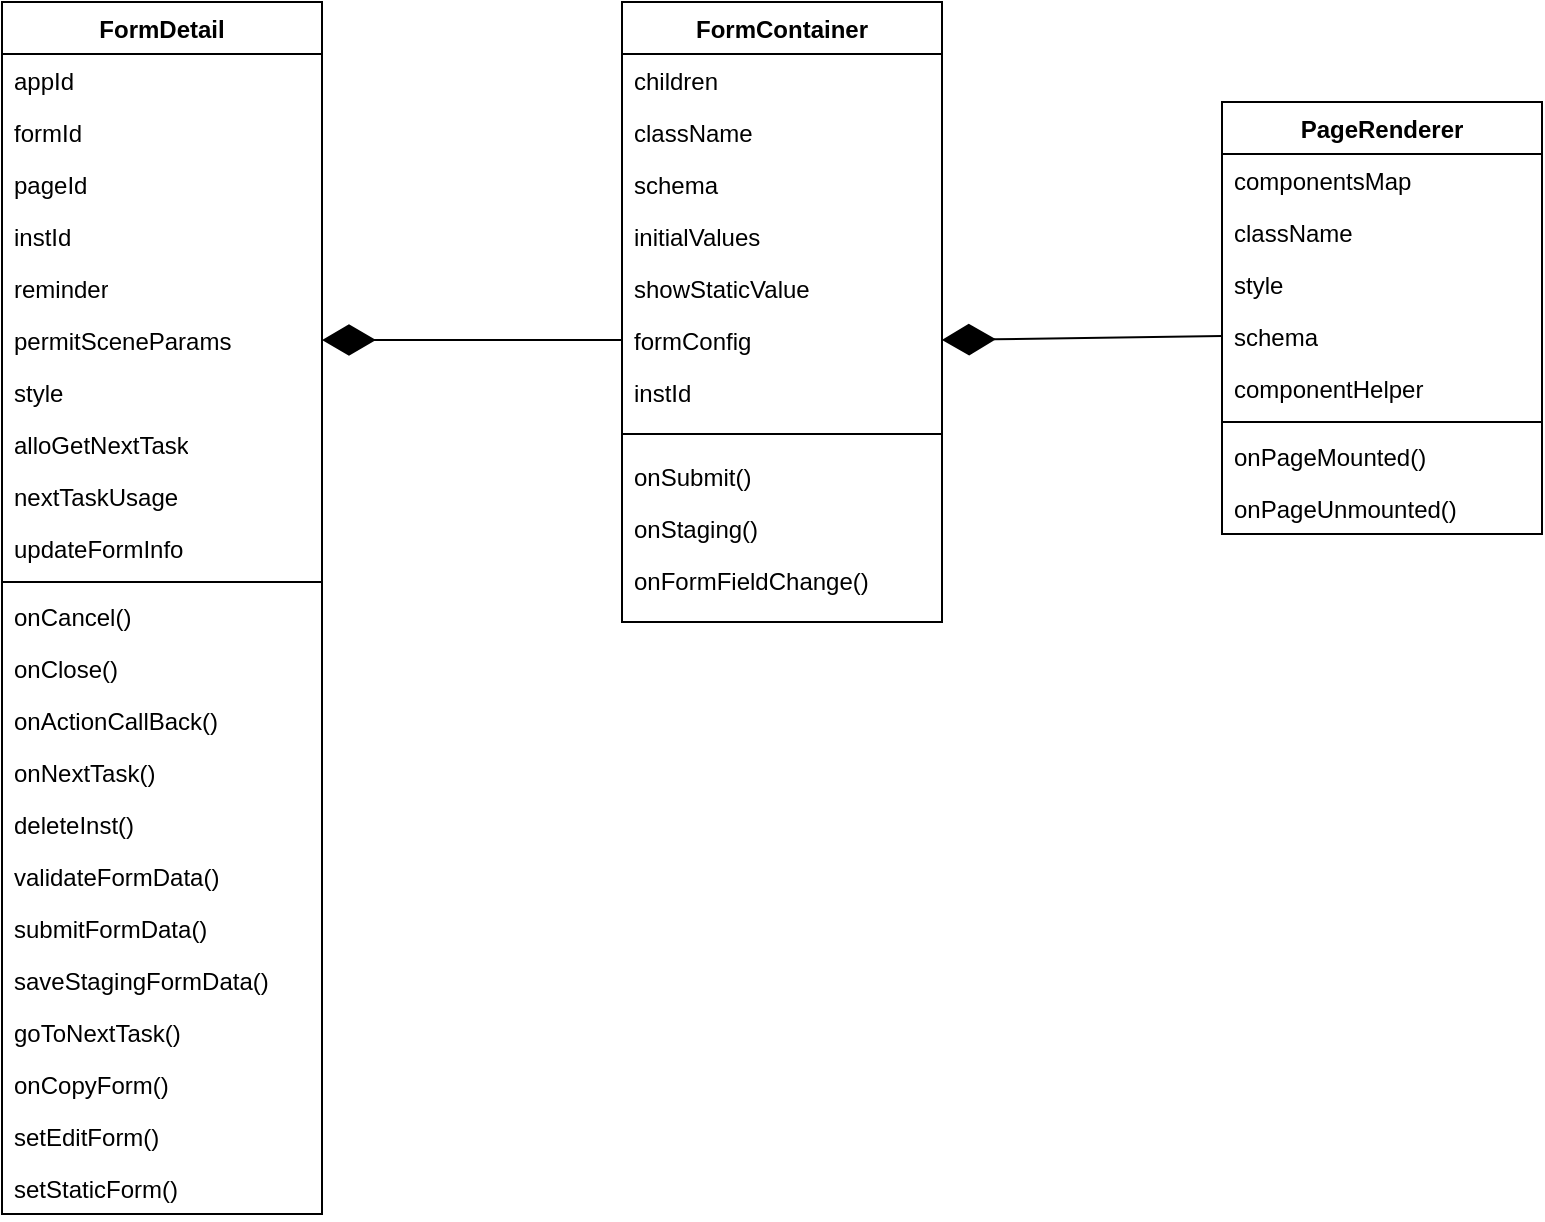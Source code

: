 <mxfile version="24.7.4">
  <diagram id="C5RBs43oDa-KdzZeNtuy" name="Page-1">
    <mxGraphModel dx="792" dy="1097" grid="1" gridSize="10" guides="1" tooltips="1" connect="1" arrows="1" fold="1" page="1" pageScale="1" pageWidth="827" pageHeight="1169" math="0" shadow="0">
      <root>
        <mxCell id="WIyWlLk6GJQsqaUBKTNV-0" />
        <mxCell id="WIyWlLk6GJQsqaUBKTNV-1" parent="WIyWlLk6GJQsqaUBKTNV-0" />
        <mxCell id="zkfFHV4jXpPFQw0GAbJ--0" value="FormContainer" style="swimlane;fontStyle=1;align=center;verticalAlign=top;childLayout=stackLayout;horizontal=1;startSize=26;horizontalStack=0;resizeParent=1;resizeLast=0;collapsible=1;marginBottom=0;rounded=0;shadow=0;strokeWidth=1;" parent="WIyWlLk6GJQsqaUBKTNV-1" vertex="1">
          <mxGeometry x="390" y="280" width="160" height="310" as="geometry">
            <mxRectangle x="230" y="140" width="160" height="26" as="alternateBounds" />
          </mxGeometry>
        </mxCell>
        <mxCell id="zkfFHV4jXpPFQw0GAbJ--1" value="children" style="text;align=left;verticalAlign=top;spacingLeft=4;spacingRight=4;overflow=hidden;rotatable=0;points=[[0,0.5],[1,0.5]];portConstraint=eastwest;" parent="zkfFHV4jXpPFQw0GAbJ--0" vertex="1">
          <mxGeometry y="26" width="160" height="26" as="geometry" />
        </mxCell>
        <mxCell id="zkfFHV4jXpPFQw0GAbJ--2" value="className" style="text;align=left;verticalAlign=top;spacingLeft=4;spacingRight=4;overflow=hidden;rotatable=0;points=[[0,0.5],[1,0.5]];portConstraint=eastwest;rounded=0;shadow=0;html=0;" parent="zkfFHV4jXpPFQw0GAbJ--0" vertex="1">
          <mxGeometry y="52" width="160" height="26" as="geometry" />
        </mxCell>
        <mxCell id="zkfFHV4jXpPFQw0GAbJ--3" value="schema" style="text;align=left;verticalAlign=top;spacingLeft=4;spacingRight=4;overflow=hidden;rotatable=0;points=[[0,0.5],[1,0.5]];portConstraint=eastwest;rounded=0;shadow=0;html=0;" parent="zkfFHV4jXpPFQw0GAbJ--0" vertex="1">
          <mxGeometry y="78" width="160" height="26" as="geometry" />
        </mxCell>
        <mxCell id="kossQubZiw6xFlvg4z9y-2" value="initialValues" style="text;align=left;verticalAlign=top;spacingLeft=4;spacingRight=4;overflow=hidden;rotatable=0;points=[[0,0.5],[1,0.5]];portConstraint=eastwest;rounded=0;shadow=0;html=0;" parent="zkfFHV4jXpPFQw0GAbJ--0" vertex="1">
          <mxGeometry y="104" width="160" height="26" as="geometry" />
        </mxCell>
        <mxCell id="kossQubZiw6xFlvg4z9y-3" value="showStaticValue" style="text;align=left;verticalAlign=top;spacingLeft=4;spacingRight=4;overflow=hidden;rotatable=0;points=[[0,0.5],[1,0.5]];portConstraint=eastwest;rounded=0;shadow=0;html=0;" parent="zkfFHV4jXpPFQw0GAbJ--0" vertex="1">
          <mxGeometry y="130" width="160" height="26" as="geometry" />
        </mxCell>
        <mxCell id="kossQubZiw6xFlvg4z9y-4" value="formConfig" style="text;align=left;verticalAlign=top;spacingLeft=4;spacingRight=4;overflow=hidden;rotatable=0;points=[[0,0.5],[1,0.5]];portConstraint=eastwest;rounded=0;shadow=0;html=0;" parent="zkfFHV4jXpPFQw0GAbJ--0" vertex="1">
          <mxGeometry y="156" width="160" height="26" as="geometry" />
        </mxCell>
        <mxCell id="kossQubZiw6xFlvg4z9y-5" value="instId" style="text;align=left;verticalAlign=top;spacingLeft=4;spacingRight=4;overflow=hidden;rotatable=0;points=[[0,0.5],[1,0.5]];portConstraint=eastwest;rounded=0;shadow=0;html=0;" parent="zkfFHV4jXpPFQw0GAbJ--0" vertex="1">
          <mxGeometry y="182" width="160" height="26" as="geometry" />
        </mxCell>
        <mxCell id="zkfFHV4jXpPFQw0GAbJ--4" value="" style="line;html=1;strokeWidth=1;align=left;verticalAlign=middle;spacingTop=-1;spacingLeft=3;spacingRight=3;rotatable=0;labelPosition=right;points=[];portConstraint=eastwest;" parent="zkfFHV4jXpPFQw0GAbJ--0" vertex="1">
          <mxGeometry y="208" width="160" height="16" as="geometry" />
        </mxCell>
        <mxCell id="kossQubZiw6xFlvg4z9y-0" value="onSubmit()" style="text;align=left;verticalAlign=top;spacingLeft=4;spacingRight=4;overflow=hidden;rotatable=0;points=[[0,0.5],[1,0.5]];portConstraint=eastwest;rounded=0;shadow=0;html=0;" parent="zkfFHV4jXpPFQw0GAbJ--0" vertex="1">
          <mxGeometry y="224" width="160" height="26" as="geometry" />
        </mxCell>
        <mxCell id="kossQubZiw6xFlvg4z9y-1" value="onStaging()" style="text;align=left;verticalAlign=top;spacingLeft=4;spacingRight=4;overflow=hidden;rotatable=0;points=[[0,0.5],[1,0.5]];portConstraint=eastwest;rounded=0;shadow=0;html=0;" parent="zkfFHV4jXpPFQw0GAbJ--0" vertex="1">
          <mxGeometry y="250" width="160" height="26" as="geometry" />
        </mxCell>
        <mxCell id="kossQubZiw6xFlvg4z9y-6" value="onFormFieldChange()" style="text;align=left;verticalAlign=top;spacingLeft=4;spacingRight=4;overflow=hidden;rotatable=0;points=[[0,0.5],[1,0.5]];portConstraint=eastwest;rounded=0;shadow=0;html=0;" parent="zkfFHV4jXpPFQw0GAbJ--0" vertex="1">
          <mxGeometry y="276" width="160" height="26" as="geometry" />
        </mxCell>
        <mxCell id="kossQubZiw6xFlvg4z9y-7" value="PageRenderer" style="swimlane;fontStyle=1;align=center;verticalAlign=top;childLayout=stackLayout;horizontal=1;startSize=26;horizontalStack=0;resizeParent=1;resizeParentMax=0;resizeLast=0;collapsible=1;marginBottom=0;whiteSpace=wrap;html=1;" parent="WIyWlLk6GJQsqaUBKTNV-1" vertex="1">
          <mxGeometry x="690" y="330" width="160" height="216" as="geometry" />
        </mxCell>
        <mxCell id="kossQubZiw6xFlvg4z9y-8" value="componentsMap" style="text;strokeColor=none;fillColor=none;align=left;verticalAlign=top;spacingLeft=4;spacingRight=4;overflow=hidden;rotatable=0;points=[[0,0.5],[1,0.5]];portConstraint=eastwest;whiteSpace=wrap;html=1;" parent="kossQubZiw6xFlvg4z9y-7" vertex="1">
          <mxGeometry y="26" width="160" height="26" as="geometry" />
        </mxCell>
        <mxCell id="kossQubZiw6xFlvg4z9y-12" value="className" style="text;strokeColor=none;fillColor=none;align=left;verticalAlign=top;spacingLeft=4;spacingRight=4;overflow=hidden;rotatable=0;points=[[0,0.5],[1,0.5]];portConstraint=eastwest;whiteSpace=wrap;html=1;" parent="kossQubZiw6xFlvg4z9y-7" vertex="1">
          <mxGeometry y="52" width="160" height="26" as="geometry" />
        </mxCell>
        <mxCell id="kossQubZiw6xFlvg4z9y-11" value="style" style="text;strokeColor=none;fillColor=none;align=left;verticalAlign=top;spacingLeft=4;spacingRight=4;overflow=hidden;rotatable=0;points=[[0,0.5],[1,0.5]];portConstraint=eastwest;whiteSpace=wrap;html=1;" parent="kossQubZiw6xFlvg4z9y-7" vertex="1">
          <mxGeometry y="78" width="160" height="26" as="geometry" />
        </mxCell>
        <mxCell id="kossQubZiw6xFlvg4z9y-13" value="schema" style="text;strokeColor=none;fillColor=none;align=left;verticalAlign=top;spacingLeft=4;spacingRight=4;overflow=hidden;rotatable=0;points=[[0,0.5],[1,0.5]];portConstraint=eastwest;whiteSpace=wrap;html=1;" parent="kossQubZiw6xFlvg4z9y-7" vertex="1">
          <mxGeometry y="104" width="160" height="26" as="geometry" />
        </mxCell>
        <mxCell id="kossQubZiw6xFlvg4z9y-14" value="componentHelper" style="text;strokeColor=none;fillColor=none;align=left;verticalAlign=top;spacingLeft=4;spacingRight=4;overflow=hidden;rotatable=0;points=[[0,0.5],[1,0.5]];portConstraint=eastwest;whiteSpace=wrap;html=1;" parent="kossQubZiw6xFlvg4z9y-7" vertex="1">
          <mxGeometry y="130" width="160" height="26" as="geometry" />
        </mxCell>
        <mxCell id="kossQubZiw6xFlvg4z9y-9" value="" style="line;strokeWidth=1;fillColor=none;align=left;verticalAlign=middle;spacingTop=-1;spacingLeft=3;spacingRight=3;rotatable=0;labelPosition=right;points=[];portConstraint=eastwest;strokeColor=inherit;" parent="kossQubZiw6xFlvg4z9y-7" vertex="1">
          <mxGeometry y="156" width="160" height="8" as="geometry" />
        </mxCell>
        <mxCell id="kossQubZiw6xFlvg4z9y-10" value="onPageMounted()" style="text;strokeColor=none;fillColor=none;align=left;verticalAlign=top;spacingLeft=4;spacingRight=4;overflow=hidden;rotatable=0;points=[[0,0.5],[1,0.5]];portConstraint=eastwest;whiteSpace=wrap;html=1;" parent="kossQubZiw6xFlvg4z9y-7" vertex="1">
          <mxGeometry y="164" width="160" height="26" as="geometry" />
        </mxCell>
        <mxCell id="kossQubZiw6xFlvg4z9y-15" value="onPageUnmounted()" style="text;strokeColor=none;fillColor=none;align=left;verticalAlign=top;spacingLeft=4;spacingRight=4;overflow=hidden;rotatable=0;points=[[0,0.5],[1,0.5]];portConstraint=eastwest;whiteSpace=wrap;html=1;" parent="kossQubZiw6xFlvg4z9y-7" vertex="1">
          <mxGeometry y="190" width="160" height="26" as="geometry" />
        </mxCell>
        <mxCell id="kossQubZiw6xFlvg4z9y-16" value="" style="endArrow=diamondThin;endFill=1;endSize=24;html=1;rounded=0;entryX=1;entryY=0.5;entryDx=0;entryDy=0;exitX=0;exitY=0.5;exitDx=0;exitDy=0;" parent="WIyWlLk6GJQsqaUBKTNV-1" target="kossQubZiw6xFlvg4z9y-4" edge="1" source="kossQubZiw6xFlvg4z9y-13">
          <mxGeometry width="160" relative="1" as="geometry">
            <mxPoint x="659" y="423" as="sourcePoint" />
            <mxPoint x="720" y="630" as="targetPoint" />
          </mxGeometry>
        </mxCell>
        <mxCell id="kossQubZiw6xFlvg4z9y-17" value="FormDetail" style="swimlane;fontStyle=1;align=center;verticalAlign=top;childLayout=stackLayout;horizontal=1;startSize=26;horizontalStack=0;resizeParent=1;resizeParentMax=0;resizeLast=0;collapsible=1;marginBottom=0;whiteSpace=wrap;html=1;" parent="WIyWlLk6GJQsqaUBKTNV-1" vertex="1">
          <mxGeometry x="80" y="280" width="160" height="606" as="geometry" />
        </mxCell>
        <mxCell id="kossQubZiw6xFlvg4z9y-18" value="appId" style="text;strokeColor=none;fillColor=none;align=left;verticalAlign=top;spacingLeft=4;spacingRight=4;overflow=hidden;rotatable=0;points=[[0,0.5],[1,0.5]];portConstraint=eastwest;whiteSpace=wrap;html=1;" parent="kossQubZiw6xFlvg4z9y-17" vertex="1">
          <mxGeometry y="26" width="160" height="26" as="geometry" />
        </mxCell>
        <mxCell id="kossQubZiw6xFlvg4z9y-22" value="formId" style="text;strokeColor=none;fillColor=none;align=left;verticalAlign=top;spacingLeft=4;spacingRight=4;overflow=hidden;rotatable=0;points=[[0,0.5],[1,0.5]];portConstraint=eastwest;whiteSpace=wrap;html=1;" parent="kossQubZiw6xFlvg4z9y-17" vertex="1">
          <mxGeometry y="52" width="160" height="26" as="geometry" />
        </mxCell>
        <mxCell id="kossQubZiw6xFlvg4z9y-23" value="pageId" style="text;strokeColor=none;fillColor=none;align=left;verticalAlign=top;spacingLeft=4;spacingRight=4;overflow=hidden;rotatable=0;points=[[0,0.5],[1,0.5]];portConstraint=eastwest;whiteSpace=wrap;html=1;" parent="kossQubZiw6xFlvg4z9y-17" vertex="1">
          <mxGeometry y="78" width="160" height="26" as="geometry" />
        </mxCell>
        <mxCell id="kossQubZiw6xFlvg4z9y-24" value="instId" style="text;strokeColor=none;fillColor=none;align=left;verticalAlign=top;spacingLeft=4;spacingRight=4;overflow=hidden;rotatable=0;points=[[0,0.5],[1,0.5]];portConstraint=eastwest;whiteSpace=wrap;html=1;" parent="kossQubZiw6xFlvg4z9y-17" vertex="1">
          <mxGeometry y="104" width="160" height="26" as="geometry" />
        </mxCell>
        <mxCell id="kossQubZiw6xFlvg4z9y-25" value="reminder" style="text;strokeColor=none;fillColor=none;align=left;verticalAlign=top;spacingLeft=4;spacingRight=4;overflow=hidden;rotatable=0;points=[[0,0.5],[1,0.5]];portConstraint=eastwest;whiteSpace=wrap;html=1;" parent="kossQubZiw6xFlvg4z9y-17" vertex="1">
          <mxGeometry y="130" width="160" height="26" as="geometry" />
        </mxCell>
        <mxCell id="kossQubZiw6xFlvg4z9y-27" value="permitSceneParams" style="text;strokeColor=none;fillColor=none;align=left;verticalAlign=top;spacingLeft=4;spacingRight=4;overflow=hidden;rotatable=0;points=[[0,0.5],[1,0.5]];portConstraint=eastwest;whiteSpace=wrap;html=1;" parent="kossQubZiw6xFlvg4z9y-17" vertex="1">
          <mxGeometry y="156" width="160" height="26" as="geometry" />
        </mxCell>
        <mxCell id="kossQubZiw6xFlvg4z9y-28" value="style" style="text;strokeColor=none;fillColor=none;align=left;verticalAlign=top;spacingLeft=4;spacingRight=4;overflow=hidden;rotatable=0;points=[[0,0.5],[1,0.5]];portConstraint=eastwest;whiteSpace=wrap;html=1;" parent="kossQubZiw6xFlvg4z9y-17" vertex="1">
          <mxGeometry y="182" width="160" height="26" as="geometry" />
        </mxCell>
        <mxCell id="kossQubZiw6xFlvg4z9y-26" value="alloGetNextTask" style="text;strokeColor=none;fillColor=none;align=left;verticalAlign=top;spacingLeft=4;spacingRight=4;overflow=hidden;rotatable=0;points=[[0,0.5],[1,0.5]];portConstraint=eastwest;whiteSpace=wrap;html=1;" parent="kossQubZiw6xFlvg4z9y-17" vertex="1">
          <mxGeometry y="208" width="160" height="26" as="geometry" />
        </mxCell>
        <mxCell id="kossQubZiw6xFlvg4z9y-29" value="nextTaskUsage" style="text;strokeColor=none;fillColor=none;align=left;verticalAlign=top;spacingLeft=4;spacingRight=4;overflow=hidden;rotatable=0;points=[[0,0.5],[1,0.5]];portConstraint=eastwest;whiteSpace=wrap;html=1;" parent="kossQubZiw6xFlvg4z9y-17" vertex="1">
          <mxGeometry y="234" width="160" height="26" as="geometry" />
        </mxCell>
        <mxCell id="kossQubZiw6xFlvg4z9y-21" value="updateFormInfo" style="text;strokeColor=none;fillColor=none;align=left;verticalAlign=top;spacingLeft=4;spacingRight=4;overflow=hidden;rotatable=0;points=[[0,0.5],[1,0.5]];portConstraint=eastwest;whiteSpace=wrap;html=1;" parent="kossQubZiw6xFlvg4z9y-17" vertex="1">
          <mxGeometry y="260" width="160" height="26" as="geometry" />
        </mxCell>
        <mxCell id="kossQubZiw6xFlvg4z9y-19" value="" style="line;strokeWidth=1;fillColor=none;align=left;verticalAlign=middle;spacingTop=-1;spacingLeft=3;spacingRight=3;rotatable=0;labelPosition=right;points=[];portConstraint=eastwest;strokeColor=inherit;" parent="kossQubZiw6xFlvg4z9y-17" vertex="1">
          <mxGeometry y="286" width="160" height="8" as="geometry" />
        </mxCell>
        <mxCell id="kossQubZiw6xFlvg4z9y-20" value="onCancel()" style="text;strokeColor=none;fillColor=none;align=left;verticalAlign=top;spacingLeft=4;spacingRight=4;overflow=hidden;rotatable=0;points=[[0,0.5],[1,0.5]];portConstraint=eastwest;whiteSpace=wrap;html=1;" parent="kossQubZiw6xFlvg4z9y-17" vertex="1">
          <mxGeometry y="294" width="160" height="26" as="geometry" />
        </mxCell>
        <mxCell id="kossQubZiw6xFlvg4z9y-30" value="onClose()" style="text;strokeColor=none;fillColor=none;align=left;verticalAlign=top;spacingLeft=4;spacingRight=4;overflow=hidden;rotatable=0;points=[[0,0.5],[1,0.5]];portConstraint=eastwest;whiteSpace=wrap;html=1;" parent="kossQubZiw6xFlvg4z9y-17" vertex="1">
          <mxGeometry y="320" width="160" height="26" as="geometry" />
        </mxCell>
        <mxCell id="kossQubZiw6xFlvg4z9y-31" value="onActionCallBack()" style="text;strokeColor=none;fillColor=none;align=left;verticalAlign=top;spacingLeft=4;spacingRight=4;overflow=hidden;rotatable=0;points=[[0,0.5],[1,0.5]];portConstraint=eastwest;whiteSpace=wrap;html=1;" parent="kossQubZiw6xFlvg4z9y-17" vertex="1">
          <mxGeometry y="346" width="160" height="26" as="geometry" />
        </mxCell>
        <mxCell id="kossQubZiw6xFlvg4z9y-32" value="onNextTask()" style="text;strokeColor=none;fillColor=none;align=left;verticalAlign=top;spacingLeft=4;spacingRight=4;overflow=hidden;rotatable=0;points=[[0,0.5],[1,0.5]];portConstraint=eastwest;whiteSpace=wrap;html=1;" parent="kossQubZiw6xFlvg4z9y-17" vertex="1">
          <mxGeometry y="372" width="160" height="26" as="geometry" />
        </mxCell>
        <mxCell id="pncKkEe8z_2DR4mbrBjL-0" value="deleteInst()" style="text;strokeColor=none;fillColor=none;align=left;verticalAlign=top;spacingLeft=4;spacingRight=4;overflow=hidden;rotatable=0;points=[[0,0.5],[1,0.5]];portConstraint=eastwest;whiteSpace=wrap;html=1;" vertex="1" parent="kossQubZiw6xFlvg4z9y-17">
          <mxGeometry y="398" width="160" height="26" as="geometry" />
        </mxCell>
        <mxCell id="pncKkEe8z_2DR4mbrBjL-1" value="validateFormData()" style="text;strokeColor=none;fillColor=none;align=left;verticalAlign=top;spacingLeft=4;spacingRight=4;overflow=hidden;rotatable=0;points=[[0,0.5],[1,0.5]];portConstraint=eastwest;whiteSpace=wrap;html=1;" vertex="1" parent="kossQubZiw6xFlvg4z9y-17">
          <mxGeometry y="424" width="160" height="26" as="geometry" />
        </mxCell>
        <mxCell id="pncKkEe8z_2DR4mbrBjL-2" value="submitFormData()" style="text;strokeColor=none;fillColor=none;align=left;verticalAlign=top;spacingLeft=4;spacingRight=4;overflow=hidden;rotatable=0;points=[[0,0.5],[1,0.5]];portConstraint=eastwest;whiteSpace=wrap;html=1;" vertex="1" parent="kossQubZiw6xFlvg4z9y-17">
          <mxGeometry y="450" width="160" height="26" as="geometry" />
        </mxCell>
        <mxCell id="pncKkEe8z_2DR4mbrBjL-3" value="saveStagingFormData()" style="text;strokeColor=none;fillColor=none;align=left;verticalAlign=top;spacingLeft=4;spacingRight=4;overflow=hidden;rotatable=0;points=[[0,0.5],[1,0.5]];portConstraint=eastwest;whiteSpace=wrap;html=1;" vertex="1" parent="kossQubZiw6xFlvg4z9y-17">
          <mxGeometry y="476" width="160" height="26" as="geometry" />
        </mxCell>
        <mxCell id="pncKkEe8z_2DR4mbrBjL-4" value="goToNextTask()" style="text;strokeColor=none;fillColor=none;align=left;verticalAlign=top;spacingLeft=4;spacingRight=4;overflow=hidden;rotatable=0;points=[[0,0.5],[1,0.5]];portConstraint=eastwest;whiteSpace=wrap;html=1;" vertex="1" parent="kossQubZiw6xFlvg4z9y-17">
          <mxGeometry y="502" width="160" height="26" as="geometry" />
        </mxCell>
        <mxCell id="pncKkEe8z_2DR4mbrBjL-5" value="onCopyForm()" style="text;strokeColor=none;fillColor=none;align=left;verticalAlign=top;spacingLeft=4;spacingRight=4;overflow=hidden;rotatable=0;points=[[0,0.5],[1,0.5]];portConstraint=eastwest;whiteSpace=wrap;html=1;" vertex="1" parent="kossQubZiw6xFlvg4z9y-17">
          <mxGeometry y="528" width="160" height="26" as="geometry" />
        </mxCell>
        <mxCell id="pncKkEe8z_2DR4mbrBjL-6" value="setEditForm()" style="text;strokeColor=none;fillColor=none;align=left;verticalAlign=top;spacingLeft=4;spacingRight=4;overflow=hidden;rotatable=0;points=[[0,0.5],[1,0.5]];portConstraint=eastwest;whiteSpace=wrap;html=1;" vertex="1" parent="kossQubZiw6xFlvg4z9y-17">
          <mxGeometry y="554" width="160" height="26" as="geometry" />
        </mxCell>
        <mxCell id="pncKkEe8z_2DR4mbrBjL-7" value="setStaticForm()" style="text;strokeColor=none;fillColor=none;align=left;verticalAlign=top;spacingLeft=4;spacingRight=4;overflow=hidden;rotatable=0;points=[[0,0.5],[1,0.5]];portConstraint=eastwest;whiteSpace=wrap;html=1;" vertex="1" parent="kossQubZiw6xFlvg4z9y-17">
          <mxGeometry y="580" width="160" height="26" as="geometry" />
        </mxCell>
        <mxCell id="kossQubZiw6xFlvg4z9y-33" value="" style="endArrow=diamondThin;endFill=1;endSize=24;html=1;rounded=0;entryX=1;entryY=0.5;entryDx=0;entryDy=0;exitX=0;exitY=0.5;exitDx=0;exitDy=0;" parent="WIyWlLk6GJQsqaUBKTNV-1" source="kossQubZiw6xFlvg4z9y-4" target="kossQubZiw6xFlvg4z9y-27" edge="1">
          <mxGeometry width="160" relative="1" as="geometry">
            <mxPoint x="280" y="650" as="sourcePoint" />
            <mxPoint x="440" y="650" as="targetPoint" />
          </mxGeometry>
        </mxCell>
      </root>
    </mxGraphModel>
  </diagram>
</mxfile>
